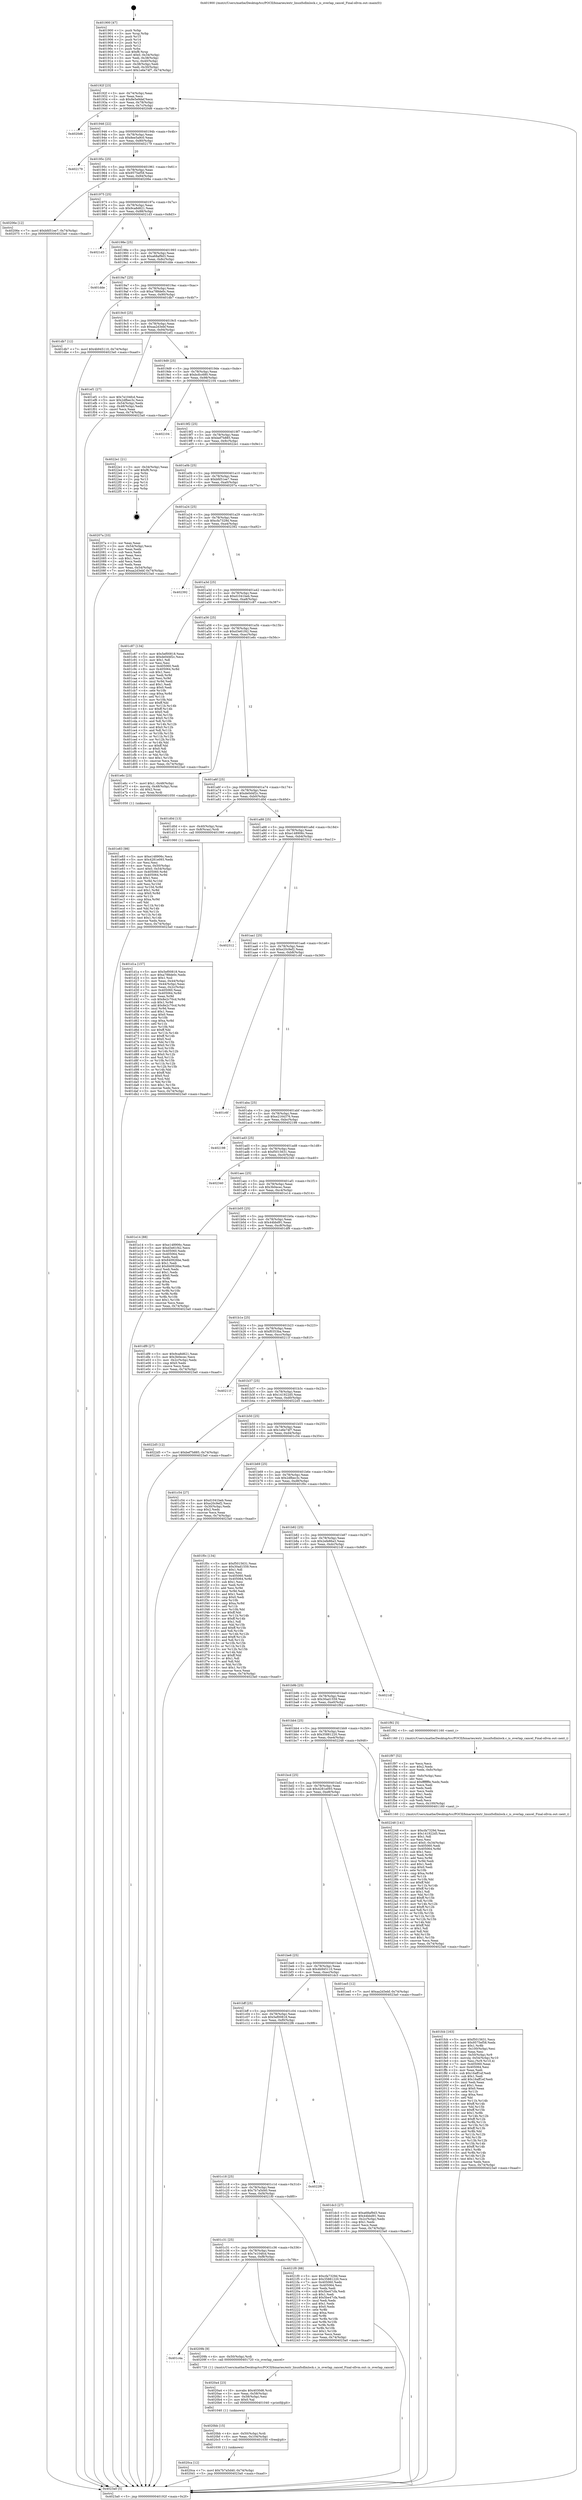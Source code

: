 digraph "0x401900" {
  label = "0x401900 (/mnt/c/Users/mathe/Desktop/tcc/POCII/binaries/extr_linuxfsdlmlock.c_is_overlap_cancel_Final-ollvm.out::main(0))"
  labelloc = "t"
  node[shape=record]

  Entry [label="",width=0.3,height=0.3,shape=circle,fillcolor=black,style=filled]
  "0x40192f" [label="{
     0x40192f [23]\l
     | [instrs]\l
     &nbsp;&nbsp;0x40192f \<+3\>: mov -0x74(%rbp),%eax\l
     &nbsp;&nbsp;0x401932 \<+2\>: mov %eax,%ecx\l
     &nbsp;&nbsp;0x401934 \<+6\>: sub $0x8e5e9def,%ecx\l
     &nbsp;&nbsp;0x40193a \<+3\>: mov %eax,-0x78(%rbp)\l
     &nbsp;&nbsp;0x40193d \<+3\>: mov %ecx,-0x7c(%rbp)\l
     &nbsp;&nbsp;0x401940 \<+6\>: je 00000000004020d6 \<main+0x7d6\>\l
  }"]
  "0x4020d6" [label="{
     0x4020d6\l
  }", style=dashed]
  "0x401946" [label="{
     0x401946 [22]\l
     | [instrs]\l
     &nbsp;&nbsp;0x401946 \<+5\>: jmp 000000000040194b \<main+0x4b\>\l
     &nbsp;&nbsp;0x40194b \<+3\>: mov -0x78(%rbp),%eax\l
     &nbsp;&nbsp;0x40194e \<+5\>: sub $0x8ee5a9c0,%eax\l
     &nbsp;&nbsp;0x401953 \<+3\>: mov %eax,-0x80(%rbp)\l
     &nbsp;&nbsp;0x401956 \<+6\>: je 0000000000402179 \<main+0x879\>\l
  }"]
  Exit [label="",width=0.3,height=0.3,shape=circle,fillcolor=black,style=filled,peripheries=2]
  "0x402179" [label="{
     0x402179\l
  }", style=dashed]
  "0x40195c" [label="{
     0x40195c [25]\l
     | [instrs]\l
     &nbsp;&nbsp;0x40195c \<+5\>: jmp 0000000000401961 \<main+0x61\>\l
     &nbsp;&nbsp;0x401961 \<+3\>: mov -0x78(%rbp),%eax\l
     &nbsp;&nbsp;0x401964 \<+5\>: sub $0x9575ef58,%eax\l
     &nbsp;&nbsp;0x401969 \<+6\>: mov %eax,-0x84(%rbp)\l
     &nbsp;&nbsp;0x40196f \<+6\>: je 000000000040206e \<main+0x76e\>\l
  }"]
  "0x4020ca" [label="{
     0x4020ca [12]\l
     | [instrs]\l
     &nbsp;&nbsp;0x4020ca \<+7\>: movl $0x7b7a5d40,-0x74(%rbp)\l
     &nbsp;&nbsp;0x4020d1 \<+5\>: jmp 00000000004023a0 \<main+0xaa0\>\l
  }"]
  "0x40206e" [label="{
     0x40206e [12]\l
     | [instrs]\l
     &nbsp;&nbsp;0x40206e \<+7\>: movl $0xbfd51ee7,-0x74(%rbp)\l
     &nbsp;&nbsp;0x402075 \<+5\>: jmp 00000000004023a0 \<main+0xaa0\>\l
  }"]
  "0x401975" [label="{
     0x401975 [25]\l
     | [instrs]\l
     &nbsp;&nbsp;0x401975 \<+5\>: jmp 000000000040197a \<main+0x7a\>\l
     &nbsp;&nbsp;0x40197a \<+3\>: mov -0x78(%rbp),%eax\l
     &nbsp;&nbsp;0x40197d \<+5\>: sub $0x9ca8d621,%eax\l
     &nbsp;&nbsp;0x401982 \<+6\>: mov %eax,-0x88(%rbp)\l
     &nbsp;&nbsp;0x401988 \<+6\>: je 00000000004021d3 \<main+0x8d3\>\l
  }"]
  "0x4020bb" [label="{
     0x4020bb [15]\l
     | [instrs]\l
     &nbsp;&nbsp;0x4020bb \<+4\>: mov -0x50(%rbp),%rdi\l
     &nbsp;&nbsp;0x4020bf \<+6\>: mov %eax,-0x104(%rbp)\l
     &nbsp;&nbsp;0x4020c5 \<+5\>: call 0000000000401030 \<free@plt\>\l
     | [calls]\l
     &nbsp;&nbsp;0x401030 \{1\} (unknown)\l
  }"]
  "0x4021d3" [label="{
     0x4021d3\l
  }", style=dashed]
  "0x40198e" [label="{
     0x40198e [25]\l
     | [instrs]\l
     &nbsp;&nbsp;0x40198e \<+5\>: jmp 0000000000401993 \<main+0x93\>\l
     &nbsp;&nbsp;0x401993 \<+3\>: mov -0x78(%rbp),%eax\l
     &nbsp;&nbsp;0x401996 \<+5\>: sub $0xa68af9d3,%eax\l
     &nbsp;&nbsp;0x40199b \<+6\>: mov %eax,-0x8c(%rbp)\l
     &nbsp;&nbsp;0x4019a1 \<+6\>: je 0000000000401dde \<main+0x4de\>\l
  }"]
  "0x4020a4" [label="{
     0x4020a4 [23]\l
     | [instrs]\l
     &nbsp;&nbsp;0x4020a4 \<+10\>: movabs $0x4030d6,%rdi\l
     &nbsp;&nbsp;0x4020ae \<+3\>: mov %eax,-0x58(%rbp)\l
     &nbsp;&nbsp;0x4020b1 \<+3\>: mov -0x58(%rbp),%esi\l
     &nbsp;&nbsp;0x4020b4 \<+2\>: mov $0x0,%al\l
     &nbsp;&nbsp;0x4020b6 \<+5\>: call 0000000000401040 \<printf@plt\>\l
     | [calls]\l
     &nbsp;&nbsp;0x401040 \{1\} (unknown)\l
  }"]
  "0x401dde" [label="{
     0x401dde\l
  }", style=dashed]
  "0x4019a7" [label="{
     0x4019a7 [25]\l
     | [instrs]\l
     &nbsp;&nbsp;0x4019a7 \<+5\>: jmp 00000000004019ac \<main+0xac\>\l
     &nbsp;&nbsp;0x4019ac \<+3\>: mov -0x78(%rbp),%eax\l
     &nbsp;&nbsp;0x4019af \<+5\>: sub $0xa788de0c,%eax\l
     &nbsp;&nbsp;0x4019b4 \<+6\>: mov %eax,-0x90(%rbp)\l
     &nbsp;&nbsp;0x4019ba \<+6\>: je 0000000000401db7 \<main+0x4b7\>\l
  }"]
  "0x401c4a" [label="{
     0x401c4a\l
  }", style=dashed]
  "0x401db7" [label="{
     0x401db7 [12]\l
     | [instrs]\l
     &nbsp;&nbsp;0x401db7 \<+7\>: movl $0x4b945110,-0x74(%rbp)\l
     &nbsp;&nbsp;0x401dbe \<+5\>: jmp 00000000004023a0 \<main+0xaa0\>\l
  }"]
  "0x4019c0" [label="{
     0x4019c0 [25]\l
     | [instrs]\l
     &nbsp;&nbsp;0x4019c0 \<+5\>: jmp 00000000004019c5 \<main+0xc5\>\l
     &nbsp;&nbsp;0x4019c5 \<+3\>: mov -0x78(%rbp),%eax\l
     &nbsp;&nbsp;0x4019c8 \<+5\>: sub $0xaa2d3ebf,%eax\l
     &nbsp;&nbsp;0x4019cd \<+6\>: mov %eax,-0x94(%rbp)\l
     &nbsp;&nbsp;0x4019d3 \<+6\>: je 0000000000401ef1 \<main+0x5f1\>\l
  }"]
  "0x40209b" [label="{
     0x40209b [9]\l
     | [instrs]\l
     &nbsp;&nbsp;0x40209b \<+4\>: mov -0x50(%rbp),%rdi\l
     &nbsp;&nbsp;0x40209f \<+5\>: call 0000000000401720 \<is_overlap_cancel\>\l
     | [calls]\l
     &nbsp;&nbsp;0x401720 \{1\} (/mnt/c/Users/mathe/Desktop/tcc/POCII/binaries/extr_linuxfsdlmlock.c_is_overlap_cancel_Final-ollvm.out::is_overlap_cancel)\l
  }"]
  "0x401ef1" [label="{
     0x401ef1 [27]\l
     | [instrs]\l
     &nbsp;&nbsp;0x401ef1 \<+5\>: mov $0x7e104fcd,%eax\l
     &nbsp;&nbsp;0x401ef6 \<+5\>: mov $0x2dfbec3c,%ecx\l
     &nbsp;&nbsp;0x401efb \<+3\>: mov -0x54(%rbp),%edx\l
     &nbsp;&nbsp;0x401efe \<+3\>: cmp -0x48(%rbp),%edx\l
     &nbsp;&nbsp;0x401f01 \<+3\>: cmovl %ecx,%eax\l
     &nbsp;&nbsp;0x401f04 \<+3\>: mov %eax,-0x74(%rbp)\l
     &nbsp;&nbsp;0x401f07 \<+5\>: jmp 00000000004023a0 \<main+0xaa0\>\l
  }"]
  "0x4019d9" [label="{
     0x4019d9 [25]\l
     | [instrs]\l
     &nbsp;&nbsp;0x4019d9 \<+5\>: jmp 00000000004019de \<main+0xde\>\l
     &nbsp;&nbsp;0x4019de \<+3\>: mov -0x78(%rbp),%eax\l
     &nbsp;&nbsp;0x4019e1 \<+5\>: sub $0xbcfcc680,%eax\l
     &nbsp;&nbsp;0x4019e6 \<+6\>: mov %eax,-0x98(%rbp)\l
     &nbsp;&nbsp;0x4019ec \<+6\>: je 0000000000402104 \<main+0x804\>\l
  }"]
  "0x401c31" [label="{
     0x401c31 [25]\l
     | [instrs]\l
     &nbsp;&nbsp;0x401c31 \<+5\>: jmp 0000000000401c36 \<main+0x336\>\l
     &nbsp;&nbsp;0x401c36 \<+3\>: mov -0x78(%rbp),%eax\l
     &nbsp;&nbsp;0x401c39 \<+5\>: sub $0x7e104fcd,%eax\l
     &nbsp;&nbsp;0x401c3e \<+6\>: mov %eax,-0xf8(%rbp)\l
     &nbsp;&nbsp;0x401c44 \<+6\>: je 000000000040209b \<main+0x79b\>\l
  }"]
  "0x402104" [label="{
     0x402104\l
  }", style=dashed]
  "0x4019f2" [label="{
     0x4019f2 [25]\l
     | [instrs]\l
     &nbsp;&nbsp;0x4019f2 \<+5\>: jmp 00000000004019f7 \<main+0xf7\>\l
     &nbsp;&nbsp;0x4019f7 \<+3\>: mov -0x78(%rbp),%eax\l
     &nbsp;&nbsp;0x4019fa \<+5\>: sub $0xbef7b885,%eax\l
     &nbsp;&nbsp;0x4019ff \<+6\>: mov %eax,-0x9c(%rbp)\l
     &nbsp;&nbsp;0x401a05 \<+6\>: je 00000000004022e1 \<main+0x9e1\>\l
  }"]
  "0x4021f0" [label="{
     0x4021f0 [88]\l
     | [instrs]\l
     &nbsp;&nbsp;0x4021f0 \<+5\>: mov $0xcfa7329d,%eax\l
     &nbsp;&nbsp;0x4021f5 \<+5\>: mov $0x35881220,%ecx\l
     &nbsp;&nbsp;0x4021fa \<+7\>: mov 0x405060,%edx\l
     &nbsp;&nbsp;0x402201 \<+7\>: mov 0x405064,%esi\l
     &nbsp;&nbsp;0x402208 \<+2\>: mov %edx,%edi\l
     &nbsp;&nbsp;0x40220a \<+6\>: sub $0x5be47cfa,%edi\l
     &nbsp;&nbsp;0x402210 \<+3\>: sub $0x1,%edi\l
     &nbsp;&nbsp;0x402213 \<+6\>: add $0x5be47cfa,%edi\l
     &nbsp;&nbsp;0x402219 \<+3\>: imul %edi,%edx\l
     &nbsp;&nbsp;0x40221c \<+3\>: and $0x1,%edx\l
     &nbsp;&nbsp;0x40221f \<+3\>: cmp $0x0,%edx\l
     &nbsp;&nbsp;0x402222 \<+4\>: sete %r8b\l
     &nbsp;&nbsp;0x402226 \<+3\>: cmp $0xa,%esi\l
     &nbsp;&nbsp;0x402229 \<+4\>: setl %r9b\l
     &nbsp;&nbsp;0x40222d \<+3\>: mov %r8b,%r10b\l
     &nbsp;&nbsp;0x402230 \<+3\>: and %r9b,%r10b\l
     &nbsp;&nbsp;0x402233 \<+3\>: xor %r9b,%r8b\l
     &nbsp;&nbsp;0x402236 \<+3\>: or %r8b,%r10b\l
     &nbsp;&nbsp;0x402239 \<+4\>: test $0x1,%r10b\l
     &nbsp;&nbsp;0x40223d \<+3\>: cmovne %ecx,%eax\l
     &nbsp;&nbsp;0x402240 \<+3\>: mov %eax,-0x74(%rbp)\l
     &nbsp;&nbsp;0x402243 \<+5\>: jmp 00000000004023a0 \<main+0xaa0\>\l
  }"]
  "0x4022e1" [label="{
     0x4022e1 [21]\l
     | [instrs]\l
     &nbsp;&nbsp;0x4022e1 \<+3\>: mov -0x34(%rbp),%eax\l
     &nbsp;&nbsp;0x4022e4 \<+7\>: add $0xf8,%rsp\l
     &nbsp;&nbsp;0x4022eb \<+1\>: pop %rbx\l
     &nbsp;&nbsp;0x4022ec \<+2\>: pop %r12\l
     &nbsp;&nbsp;0x4022ee \<+2\>: pop %r13\l
     &nbsp;&nbsp;0x4022f0 \<+2\>: pop %r14\l
     &nbsp;&nbsp;0x4022f2 \<+2\>: pop %r15\l
     &nbsp;&nbsp;0x4022f4 \<+1\>: pop %rbp\l
     &nbsp;&nbsp;0x4022f5 \<+1\>: ret\l
  }"]
  "0x401a0b" [label="{
     0x401a0b [25]\l
     | [instrs]\l
     &nbsp;&nbsp;0x401a0b \<+5\>: jmp 0000000000401a10 \<main+0x110\>\l
     &nbsp;&nbsp;0x401a10 \<+3\>: mov -0x78(%rbp),%eax\l
     &nbsp;&nbsp;0x401a13 \<+5\>: sub $0xbfd51ee7,%eax\l
     &nbsp;&nbsp;0x401a18 \<+6\>: mov %eax,-0xa0(%rbp)\l
     &nbsp;&nbsp;0x401a1e \<+6\>: je 000000000040207a \<main+0x77a\>\l
  }"]
  "0x401c18" [label="{
     0x401c18 [25]\l
     | [instrs]\l
     &nbsp;&nbsp;0x401c18 \<+5\>: jmp 0000000000401c1d \<main+0x31d\>\l
     &nbsp;&nbsp;0x401c1d \<+3\>: mov -0x78(%rbp),%eax\l
     &nbsp;&nbsp;0x401c20 \<+5\>: sub $0x7b7a5d40,%eax\l
     &nbsp;&nbsp;0x401c25 \<+6\>: mov %eax,-0xf4(%rbp)\l
     &nbsp;&nbsp;0x401c2b \<+6\>: je 00000000004021f0 \<main+0x8f0\>\l
  }"]
  "0x40207a" [label="{
     0x40207a [33]\l
     | [instrs]\l
     &nbsp;&nbsp;0x40207a \<+2\>: xor %eax,%eax\l
     &nbsp;&nbsp;0x40207c \<+3\>: mov -0x54(%rbp),%ecx\l
     &nbsp;&nbsp;0x40207f \<+2\>: mov %eax,%edx\l
     &nbsp;&nbsp;0x402081 \<+2\>: sub %ecx,%edx\l
     &nbsp;&nbsp;0x402083 \<+2\>: mov %eax,%ecx\l
     &nbsp;&nbsp;0x402085 \<+3\>: sub $0x1,%ecx\l
     &nbsp;&nbsp;0x402088 \<+2\>: add %ecx,%edx\l
     &nbsp;&nbsp;0x40208a \<+2\>: sub %edx,%eax\l
     &nbsp;&nbsp;0x40208c \<+3\>: mov %eax,-0x54(%rbp)\l
     &nbsp;&nbsp;0x40208f \<+7\>: movl $0xaa2d3ebf,-0x74(%rbp)\l
     &nbsp;&nbsp;0x402096 \<+5\>: jmp 00000000004023a0 \<main+0xaa0\>\l
  }"]
  "0x401a24" [label="{
     0x401a24 [25]\l
     | [instrs]\l
     &nbsp;&nbsp;0x401a24 \<+5\>: jmp 0000000000401a29 \<main+0x129\>\l
     &nbsp;&nbsp;0x401a29 \<+3\>: mov -0x78(%rbp),%eax\l
     &nbsp;&nbsp;0x401a2c \<+5\>: sub $0xcfa7329d,%eax\l
     &nbsp;&nbsp;0x401a31 \<+6\>: mov %eax,-0xa4(%rbp)\l
     &nbsp;&nbsp;0x401a37 \<+6\>: je 0000000000402392 \<main+0xa92\>\l
  }"]
  "0x4022f6" [label="{
     0x4022f6\l
  }", style=dashed]
  "0x402392" [label="{
     0x402392\l
  }", style=dashed]
  "0x401a3d" [label="{
     0x401a3d [25]\l
     | [instrs]\l
     &nbsp;&nbsp;0x401a3d \<+5\>: jmp 0000000000401a42 \<main+0x142\>\l
     &nbsp;&nbsp;0x401a42 \<+3\>: mov -0x78(%rbp),%eax\l
     &nbsp;&nbsp;0x401a45 \<+5\>: sub $0xd1041beb,%eax\l
     &nbsp;&nbsp;0x401a4a \<+6\>: mov %eax,-0xa8(%rbp)\l
     &nbsp;&nbsp;0x401a50 \<+6\>: je 0000000000401c87 \<main+0x387\>\l
  }"]
  "0x401fcb" [label="{
     0x401fcb [163]\l
     | [instrs]\l
     &nbsp;&nbsp;0x401fcb \<+5\>: mov $0xf5015631,%ecx\l
     &nbsp;&nbsp;0x401fd0 \<+5\>: mov $0x9575ef58,%edx\l
     &nbsp;&nbsp;0x401fd5 \<+3\>: mov $0x1,%r8b\l
     &nbsp;&nbsp;0x401fd8 \<+6\>: mov -0x100(%rbp),%esi\l
     &nbsp;&nbsp;0x401fde \<+3\>: imul %eax,%esi\l
     &nbsp;&nbsp;0x401fe1 \<+4\>: mov -0x50(%rbp),%r9\l
     &nbsp;&nbsp;0x401fe5 \<+4\>: movslq -0x54(%rbp),%r10\l
     &nbsp;&nbsp;0x401fe9 \<+4\>: mov %esi,(%r9,%r10,4)\l
     &nbsp;&nbsp;0x401fed \<+7\>: mov 0x405060,%eax\l
     &nbsp;&nbsp;0x401ff4 \<+7\>: mov 0x405064,%esi\l
     &nbsp;&nbsp;0x401ffb \<+2\>: mov %eax,%edi\l
     &nbsp;&nbsp;0x401ffd \<+6\>: sub $0x16aff1ef,%edi\l
     &nbsp;&nbsp;0x402003 \<+3\>: sub $0x1,%edi\l
     &nbsp;&nbsp;0x402006 \<+6\>: add $0x16aff1ef,%edi\l
     &nbsp;&nbsp;0x40200c \<+3\>: imul %edi,%eax\l
     &nbsp;&nbsp;0x40200f \<+3\>: and $0x1,%eax\l
     &nbsp;&nbsp;0x402012 \<+3\>: cmp $0x0,%eax\l
     &nbsp;&nbsp;0x402015 \<+4\>: sete %r11b\l
     &nbsp;&nbsp;0x402019 \<+3\>: cmp $0xa,%esi\l
     &nbsp;&nbsp;0x40201c \<+3\>: setl %bl\l
     &nbsp;&nbsp;0x40201f \<+3\>: mov %r11b,%r14b\l
     &nbsp;&nbsp;0x402022 \<+4\>: xor $0xff,%r14b\l
     &nbsp;&nbsp;0x402026 \<+3\>: mov %bl,%r15b\l
     &nbsp;&nbsp;0x402029 \<+4\>: xor $0xff,%r15b\l
     &nbsp;&nbsp;0x40202d \<+4\>: xor $0x1,%r8b\l
     &nbsp;&nbsp;0x402031 \<+3\>: mov %r14b,%r12b\l
     &nbsp;&nbsp;0x402034 \<+4\>: and $0xff,%r12b\l
     &nbsp;&nbsp;0x402038 \<+3\>: and %r8b,%r11b\l
     &nbsp;&nbsp;0x40203b \<+3\>: mov %r15b,%r13b\l
     &nbsp;&nbsp;0x40203e \<+4\>: and $0xff,%r13b\l
     &nbsp;&nbsp;0x402042 \<+3\>: and %r8b,%bl\l
     &nbsp;&nbsp;0x402045 \<+3\>: or %r11b,%r12b\l
     &nbsp;&nbsp;0x402048 \<+3\>: or %bl,%r13b\l
     &nbsp;&nbsp;0x40204b \<+3\>: xor %r13b,%r12b\l
     &nbsp;&nbsp;0x40204e \<+3\>: or %r15b,%r14b\l
     &nbsp;&nbsp;0x402051 \<+4\>: xor $0xff,%r14b\l
     &nbsp;&nbsp;0x402055 \<+4\>: or $0x1,%r8b\l
     &nbsp;&nbsp;0x402059 \<+3\>: and %r8b,%r14b\l
     &nbsp;&nbsp;0x40205c \<+3\>: or %r14b,%r12b\l
     &nbsp;&nbsp;0x40205f \<+4\>: test $0x1,%r12b\l
     &nbsp;&nbsp;0x402063 \<+3\>: cmovne %edx,%ecx\l
     &nbsp;&nbsp;0x402066 \<+3\>: mov %ecx,-0x74(%rbp)\l
     &nbsp;&nbsp;0x402069 \<+5\>: jmp 00000000004023a0 \<main+0xaa0\>\l
  }"]
  "0x401c87" [label="{
     0x401c87 [134]\l
     | [instrs]\l
     &nbsp;&nbsp;0x401c87 \<+5\>: mov $0x5ef00818,%eax\l
     &nbsp;&nbsp;0x401c8c \<+5\>: mov $0xde0d4f2c,%ecx\l
     &nbsp;&nbsp;0x401c91 \<+2\>: mov $0x1,%dl\l
     &nbsp;&nbsp;0x401c93 \<+2\>: xor %esi,%esi\l
     &nbsp;&nbsp;0x401c95 \<+7\>: mov 0x405060,%edi\l
     &nbsp;&nbsp;0x401c9c \<+8\>: mov 0x405064,%r8d\l
     &nbsp;&nbsp;0x401ca4 \<+3\>: sub $0x1,%esi\l
     &nbsp;&nbsp;0x401ca7 \<+3\>: mov %edi,%r9d\l
     &nbsp;&nbsp;0x401caa \<+3\>: add %esi,%r9d\l
     &nbsp;&nbsp;0x401cad \<+4\>: imul %r9d,%edi\l
     &nbsp;&nbsp;0x401cb1 \<+3\>: and $0x1,%edi\l
     &nbsp;&nbsp;0x401cb4 \<+3\>: cmp $0x0,%edi\l
     &nbsp;&nbsp;0x401cb7 \<+4\>: sete %r10b\l
     &nbsp;&nbsp;0x401cbb \<+4\>: cmp $0xa,%r8d\l
     &nbsp;&nbsp;0x401cbf \<+4\>: setl %r11b\l
     &nbsp;&nbsp;0x401cc3 \<+3\>: mov %r10b,%bl\l
     &nbsp;&nbsp;0x401cc6 \<+3\>: xor $0xff,%bl\l
     &nbsp;&nbsp;0x401cc9 \<+3\>: mov %r11b,%r14b\l
     &nbsp;&nbsp;0x401ccc \<+4\>: xor $0xff,%r14b\l
     &nbsp;&nbsp;0x401cd0 \<+3\>: xor $0x0,%dl\l
     &nbsp;&nbsp;0x401cd3 \<+3\>: mov %bl,%r15b\l
     &nbsp;&nbsp;0x401cd6 \<+4\>: and $0x0,%r15b\l
     &nbsp;&nbsp;0x401cda \<+3\>: and %dl,%r10b\l
     &nbsp;&nbsp;0x401cdd \<+3\>: mov %r14b,%r12b\l
     &nbsp;&nbsp;0x401ce0 \<+4\>: and $0x0,%r12b\l
     &nbsp;&nbsp;0x401ce4 \<+3\>: and %dl,%r11b\l
     &nbsp;&nbsp;0x401ce7 \<+3\>: or %r10b,%r15b\l
     &nbsp;&nbsp;0x401cea \<+3\>: or %r11b,%r12b\l
     &nbsp;&nbsp;0x401ced \<+3\>: xor %r12b,%r15b\l
     &nbsp;&nbsp;0x401cf0 \<+3\>: or %r14b,%bl\l
     &nbsp;&nbsp;0x401cf3 \<+3\>: xor $0xff,%bl\l
     &nbsp;&nbsp;0x401cf6 \<+3\>: or $0x0,%dl\l
     &nbsp;&nbsp;0x401cf9 \<+2\>: and %dl,%bl\l
     &nbsp;&nbsp;0x401cfb \<+3\>: or %bl,%r15b\l
     &nbsp;&nbsp;0x401cfe \<+4\>: test $0x1,%r15b\l
     &nbsp;&nbsp;0x401d02 \<+3\>: cmovne %ecx,%eax\l
     &nbsp;&nbsp;0x401d05 \<+3\>: mov %eax,-0x74(%rbp)\l
     &nbsp;&nbsp;0x401d08 \<+5\>: jmp 00000000004023a0 \<main+0xaa0\>\l
  }"]
  "0x401a56" [label="{
     0x401a56 [25]\l
     | [instrs]\l
     &nbsp;&nbsp;0x401a56 \<+5\>: jmp 0000000000401a5b \<main+0x15b\>\l
     &nbsp;&nbsp;0x401a5b \<+3\>: mov -0x78(%rbp),%eax\l
     &nbsp;&nbsp;0x401a5e \<+5\>: sub $0xd3e61f42,%eax\l
     &nbsp;&nbsp;0x401a63 \<+6\>: mov %eax,-0xac(%rbp)\l
     &nbsp;&nbsp;0x401a69 \<+6\>: je 0000000000401e6c \<main+0x56c\>\l
  }"]
  "0x401f97" [label="{
     0x401f97 [52]\l
     | [instrs]\l
     &nbsp;&nbsp;0x401f97 \<+2\>: xor %ecx,%ecx\l
     &nbsp;&nbsp;0x401f99 \<+5\>: mov $0x2,%edx\l
     &nbsp;&nbsp;0x401f9e \<+6\>: mov %edx,-0xfc(%rbp)\l
     &nbsp;&nbsp;0x401fa4 \<+1\>: cltd\l
     &nbsp;&nbsp;0x401fa5 \<+6\>: mov -0xfc(%rbp),%esi\l
     &nbsp;&nbsp;0x401fab \<+2\>: idiv %esi\l
     &nbsp;&nbsp;0x401fad \<+6\>: imul $0xfffffffe,%edx,%edx\l
     &nbsp;&nbsp;0x401fb3 \<+2\>: mov %ecx,%edi\l
     &nbsp;&nbsp;0x401fb5 \<+2\>: sub %edx,%edi\l
     &nbsp;&nbsp;0x401fb7 \<+2\>: mov %ecx,%edx\l
     &nbsp;&nbsp;0x401fb9 \<+3\>: sub $0x1,%edx\l
     &nbsp;&nbsp;0x401fbc \<+2\>: add %edx,%edi\l
     &nbsp;&nbsp;0x401fbe \<+2\>: sub %edi,%ecx\l
     &nbsp;&nbsp;0x401fc0 \<+6\>: mov %ecx,-0x100(%rbp)\l
     &nbsp;&nbsp;0x401fc6 \<+5\>: call 0000000000401160 \<next_i\>\l
     | [calls]\l
     &nbsp;&nbsp;0x401160 \{1\} (/mnt/c/Users/mathe/Desktop/tcc/POCII/binaries/extr_linuxfsdlmlock.c_is_overlap_cancel_Final-ollvm.out::next_i)\l
  }"]
  "0x401e6c" [label="{
     0x401e6c [23]\l
     | [instrs]\l
     &nbsp;&nbsp;0x401e6c \<+7\>: movl $0x1,-0x48(%rbp)\l
     &nbsp;&nbsp;0x401e73 \<+4\>: movslq -0x48(%rbp),%rax\l
     &nbsp;&nbsp;0x401e77 \<+4\>: shl $0x2,%rax\l
     &nbsp;&nbsp;0x401e7b \<+3\>: mov %rax,%rdi\l
     &nbsp;&nbsp;0x401e7e \<+5\>: call 0000000000401050 \<malloc@plt\>\l
     | [calls]\l
     &nbsp;&nbsp;0x401050 \{1\} (unknown)\l
  }"]
  "0x401a6f" [label="{
     0x401a6f [25]\l
     | [instrs]\l
     &nbsp;&nbsp;0x401a6f \<+5\>: jmp 0000000000401a74 \<main+0x174\>\l
     &nbsp;&nbsp;0x401a74 \<+3\>: mov -0x78(%rbp),%eax\l
     &nbsp;&nbsp;0x401a77 \<+5\>: sub $0xde0d4f2c,%eax\l
     &nbsp;&nbsp;0x401a7c \<+6\>: mov %eax,-0xb0(%rbp)\l
     &nbsp;&nbsp;0x401a82 \<+6\>: je 0000000000401d0d \<main+0x40d\>\l
  }"]
  "0x401e83" [label="{
     0x401e83 [98]\l
     | [instrs]\l
     &nbsp;&nbsp;0x401e83 \<+5\>: mov $0xe148906c,%ecx\l
     &nbsp;&nbsp;0x401e88 \<+5\>: mov $0x4281e093,%edx\l
     &nbsp;&nbsp;0x401e8d \<+2\>: xor %esi,%esi\l
     &nbsp;&nbsp;0x401e8f \<+4\>: mov %rax,-0x50(%rbp)\l
     &nbsp;&nbsp;0x401e93 \<+7\>: movl $0x0,-0x54(%rbp)\l
     &nbsp;&nbsp;0x401e9a \<+8\>: mov 0x405060,%r8d\l
     &nbsp;&nbsp;0x401ea2 \<+8\>: mov 0x405064,%r9d\l
     &nbsp;&nbsp;0x401eaa \<+3\>: sub $0x1,%esi\l
     &nbsp;&nbsp;0x401ead \<+3\>: mov %r8d,%r10d\l
     &nbsp;&nbsp;0x401eb0 \<+3\>: add %esi,%r10d\l
     &nbsp;&nbsp;0x401eb3 \<+4\>: imul %r10d,%r8d\l
     &nbsp;&nbsp;0x401eb7 \<+4\>: and $0x1,%r8d\l
     &nbsp;&nbsp;0x401ebb \<+4\>: cmp $0x0,%r8d\l
     &nbsp;&nbsp;0x401ebf \<+4\>: sete %r11b\l
     &nbsp;&nbsp;0x401ec3 \<+4\>: cmp $0xa,%r9d\l
     &nbsp;&nbsp;0x401ec7 \<+3\>: setl %bl\l
     &nbsp;&nbsp;0x401eca \<+3\>: mov %r11b,%r14b\l
     &nbsp;&nbsp;0x401ecd \<+3\>: and %bl,%r14b\l
     &nbsp;&nbsp;0x401ed0 \<+3\>: xor %bl,%r11b\l
     &nbsp;&nbsp;0x401ed3 \<+3\>: or %r11b,%r14b\l
     &nbsp;&nbsp;0x401ed6 \<+4\>: test $0x1,%r14b\l
     &nbsp;&nbsp;0x401eda \<+3\>: cmovne %edx,%ecx\l
     &nbsp;&nbsp;0x401edd \<+3\>: mov %ecx,-0x74(%rbp)\l
     &nbsp;&nbsp;0x401ee0 \<+5\>: jmp 00000000004023a0 \<main+0xaa0\>\l
  }"]
  "0x401d0d" [label="{
     0x401d0d [13]\l
     | [instrs]\l
     &nbsp;&nbsp;0x401d0d \<+4\>: mov -0x40(%rbp),%rax\l
     &nbsp;&nbsp;0x401d11 \<+4\>: mov 0x8(%rax),%rdi\l
     &nbsp;&nbsp;0x401d15 \<+5\>: call 0000000000401060 \<atoi@plt\>\l
     | [calls]\l
     &nbsp;&nbsp;0x401060 \{1\} (unknown)\l
  }"]
  "0x401a88" [label="{
     0x401a88 [25]\l
     | [instrs]\l
     &nbsp;&nbsp;0x401a88 \<+5\>: jmp 0000000000401a8d \<main+0x18d\>\l
     &nbsp;&nbsp;0x401a8d \<+3\>: mov -0x78(%rbp),%eax\l
     &nbsp;&nbsp;0x401a90 \<+5\>: sub $0xe148906c,%eax\l
     &nbsp;&nbsp;0x401a95 \<+6\>: mov %eax,-0xb4(%rbp)\l
     &nbsp;&nbsp;0x401a9b \<+6\>: je 0000000000402312 \<main+0xa12\>\l
  }"]
  "0x401bff" [label="{
     0x401bff [25]\l
     | [instrs]\l
     &nbsp;&nbsp;0x401bff \<+5\>: jmp 0000000000401c04 \<main+0x304\>\l
     &nbsp;&nbsp;0x401c04 \<+3\>: mov -0x78(%rbp),%eax\l
     &nbsp;&nbsp;0x401c07 \<+5\>: sub $0x5ef00818,%eax\l
     &nbsp;&nbsp;0x401c0c \<+6\>: mov %eax,-0xf0(%rbp)\l
     &nbsp;&nbsp;0x401c12 \<+6\>: je 00000000004022f6 \<main+0x9f6\>\l
  }"]
  "0x402312" [label="{
     0x402312\l
  }", style=dashed]
  "0x401aa1" [label="{
     0x401aa1 [25]\l
     | [instrs]\l
     &nbsp;&nbsp;0x401aa1 \<+5\>: jmp 0000000000401aa6 \<main+0x1a6\>\l
     &nbsp;&nbsp;0x401aa6 \<+3\>: mov -0x78(%rbp),%eax\l
     &nbsp;&nbsp;0x401aa9 \<+5\>: sub $0xe20c9ef2,%eax\l
     &nbsp;&nbsp;0x401aae \<+6\>: mov %eax,-0xb8(%rbp)\l
     &nbsp;&nbsp;0x401ab4 \<+6\>: je 0000000000401c6f \<main+0x36f\>\l
  }"]
  "0x401dc3" [label="{
     0x401dc3 [27]\l
     | [instrs]\l
     &nbsp;&nbsp;0x401dc3 \<+5\>: mov $0xa68af9d3,%eax\l
     &nbsp;&nbsp;0x401dc8 \<+5\>: mov $0x44bbd91,%ecx\l
     &nbsp;&nbsp;0x401dcd \<+3\>: mov -0x2c(%rbp),%edx\l
     &nbsp;&nbsp;0x401dd0 \<+3\>: cmp $0x1,%edx\l
     &nbsp;&nbsp;0x401dd3 \<+3\>: cmovl %ecx,%eax\l
     &nbsp;&nbsp;0x401dd6 \<+3\>: mov %eax,-0x74(%rbp)\l
     &nbsp;&nbsp;0x401dd9 \<+5\>: jmp 00000000004023a0 \<main+0xaa0\>\l
  }"]
  "0x401c6f" [label="{
     0x401c6f\l
  }", style=dashed]
  "0x401aba" [label="{
     0x401aba [25]\l
     | [instrs]\l
     &nbsp;&nbsp;0x401aba \<+5\>: jmp 0000000000401abf \<main+0x1bf\>\l
     &nbsp;&nbsp;0x401abf \<+3\>: mov -0x78(%rbp),%eax\l
     &nbsp;&nbsp;0x401ac2 \<+5\>: sub $0xe2164376,%eax\l
     &nbsp;&nbsp;0x401ac7 \<+6\>: mov %eax,-0xbc(%rbp)\l
     &nbsp;&nbsp;0x401acd \<+6\>: je 0000000000402198 \<main+0x898\>\l
  }"]
  "0x401be6" [label="{
     0x401be6 [25]\l
     | [instrs]\l
     &nbsp;&nbsp;0x401be6 \<+5\>: jmp 0000000000401beb \<main+0x2eb\>\l
     &nbsp;&nbsp;0x401beb \<+3\>: mov -0x78(%rbp),%eax\l
     &nbsp;&nbsp;0x401bee \<+5\>: sub $0x4b945110,%eax\l
     &nbsp;&nbsp;0x401bf3 \<+6\>: mov %eax,-0xec(%rbp)\l
     &nbsp;&nbsp;0x401bf9 \<+6\>: je 0000000000401dc3 \<main+0x4c3\>\l
  }"]
  "0x402198" [label="{
     0x402198\l
  }", style=dashed]
  "0x401ad3" [label="{
     0x401ad3 [25]\l
     | [instrs]\l
     &nbsp;&nbsp;0x401ad3 \<+5\>: jmp 0000000000401ad8 \<main+0x1d8\>\l
     &nbsp;&nbsp;0x401ad8 \<+3\>: mov -0x78(%rbp),%eax\l
     &nbsp;&nbsp;0x401adb \<+5\>: sub $0xf5015631,%eax\l
     &nbsp;&nbsp;0x401ae0 \<+6\>: mov %eax,-0xc0(%rbp)\l
     &nbsp;&nbsp;0x401ae6 \<+6\>: je 0000000000402340 \<main+0xa40\>\l
  }"]
  "0x401ee5" [label="{
     0x401ee5 [12]\l
     | [instrs]\l
     &nbsp;&nbsp;0x401ee5 \<+7\>: movl $0xaa2d3ebf,-0x74(%rbp)\l
     &nbsp;&nbsp;0x401eec \<+5\>: jmp 00000000004023a0 \<main+0xaa0\>\l
  }"]
  "0x402340" [label="{
     0x402340\l
  }", style=dashed]
  "0x401aec" [label="{
     0x401aec [25]\l
     | [instrs]\l
     &nbsp;&nbsp;0x401aec \<+5\>: jmp 0000000000401af1 \<main+0x1f1\>\l
     &nbsp;&nbsp;0x401af1 \<+3\>: mov -0x78(%rbp),%eax\l
     &nbsp;&nbsp;0x401af4 \<+5\>: sub $0x3b0ecec,%eax\l
     &nbsp;&nbsp;0x401af9 \<+6\>: mov %eax,-0xc4(%rbp)\l
     &nbsp;&nbsp;0x401aff \<+6\>: je 0000000000401e14 \<main+0x514\>\l
  }"]
  "0x401bcd" [label="{
     0x401bcd [25]\l
     | [instrs]\l
     &nbsp;&nbsp;0x401bcd \<+5\>: jmp 0000000000401bd2 \<main+0x2d2\>\l
     &nbsp;&nbsp;0x401bd2 \<+3\>: mov -0x78(%rbp),%eax\l
     &nbsp;&nbsp;0x401bd5 \<+5\>: sub $0x4281e093,%eax\l
     &nbsp;&nbsp;0x401bda \<+6\>: mov %eax,-0xe8(%rbp)\l
     &nbsp;&nbsp;0x401be0 \<+6\>: je 0000000000401ee5 \<main+0x5e5\>\l
  }"]
  "0x401e14" [label="{
     0x401e14 [88]\l
     | [instrs]\l
     &nbsp;&nbsp;0x401e14 \<+5\>: mov $0xe148906c,%eax\l
     &nbsp;&nbsp;0x401e19 \<+5\>: mov $0xd3e61f42,%ecx\l
     &nbsp;&nbsp;0x401e1e \<+7\>: mov 0x405060,%edx\l
     &nbsp;&nbsp;0x401e25 \<+7\>: mov 0x405064,%esi\l
     &nbsp;&nbsp;0x401e2c \<+2\>: mov %edx,%edi\l
     &nbsp;&nbsp;0x401e2e \<+6\>: sub $0x840926be,%edi\l
     &nbsp;&nbsp;0x401e34 \<+3\>: sub $0x1,%edi\l
     &nbsp;&nbsp;0x401e37 \<+6\>: add $0x840926be,%edi\l
     &nbsp;&nbsp;0x401e3d \<+3\>: imul %edi,%edx\l
     &nbsp;&nbsp;0x401e40 \<+3\>: and $0x1,%edx\l
     &nbsp;&nbsp;0x401e43 \<+3\>: cmp $0x0,%edx\l
     &nbsp;&nbsp;0x401e46 \<+4\>: sete %r8b\l
     &nbsp;&nbsp;0x401e4a \<+3\>: cmp $0xa,%esi\l
     &nbsp;&nbsp;0x401e4d \<+4\>: setl %r9b\l
     &nbsp;&nbsp;0x401e51 \<+3\>: mov %r8b,%r10b\l
     &nbsp;&nbsp;0x401e54 \<+3\>: and %r9b,%r10b\l
     &nbsp;&nbsp;0x401e57 \<+3\>: xor %r9b,%r8b\l
     &nbsp;&nbsp;0x401e5a \<+3\>: or %r8b,%r10b\l
     &nbsp;&nbsp;0x401e5d \<+4\>: test $0x1,%r10b\l
     &nbsp;&nbsp;0x401e61 \<+3\>: cmovne %ecx,%eax\l
     &nbsp;&nbsp;0x401e64 \<+3\>: mov %eax,-0x74(%rbp)\l
     &nbsp;&nbsp;0x401e67 \<+5\>: jmp 00000000004023a0 \<main+0xaa0\>\l
  }"]
  "0x401b05" [label="{
     0x401b05 [25]\l
     | [instrs]\l
     &nbsp;&nbsp;0x401b05 \<+5\>: jmp 0000000000401b0a \<main+0x20a\>\l
     &nbsp;&nbsp;0x401b0a \<+3\>: mov -0x78(%rbp),%eax\l
     &nbsp;&nbsp;0x401b0d \<+5\>: sub $0x44bbd91,%eax\l
     &nbsp;&nbsp;0x401b12 \<+6\>: mov %eax,-0xc8(%rbp)\l
     &nbsp;&nbsp;0x401b18 \<+6\>: je 0000000000401df9 \<main+0x4f9\>\l
  }"]
  "0x402248" [label="{
     0x402248 [141]\l
     | [instrs]\l
     &nbsp;&nbsp;0x402248 \<+5\>: mov $0xcfa7329d,%eax\l
     &nbsp;&nbsp;0x40224d \<+5\>: mov $0x141922d5,%ecx\l
     &nbsp;&nbsp;0x402252 \<+2\>: mov $0x1,%dl\l
     &nbsp;&nbsp;0x402254 \<+2\>: xor %esi,%esi\l
     &nbsp;&nbsp;0x402256 \<+7\>: movl $0x0,-0x34(%rbp)\l
     &nbsp;&nbsp;0x40225d \<+7\>: mov 0x405060,%edi\l
     &nbsp;&nbsp;0x402264 \<+8\>: mov 0x405064,%r8d\l
     &nbsp;&nbsp;0x40226c \<+3\>: sub $0x1,%esi\l
     &nbsp;&nbsp;0x40226f \<+3\>: mov %edi,%r9d\l
     &nbsp;&nbsp;0x402272 \<+3\>: add %esi,%r9d\l
     &nbsp;&nbsp;0x402275 \<+4\>: imul %r9d,%edi\l
     &nbsp;&nbsp;0x402279 \<+3\>: and $0x1,%edi\l
     &nbsp;&nbsp;0x40227c \<+3\>: cmp $0x0,%edi\l
     &nbsp;&nbsp;0x40227f \<+4\>: sete %r10b\l
     &nbsp;&nbsp;0x402283 \<+4\>: cmp $0xa,%r8d\l
     &nbsp;&nbsp;0x402287 \<+4\>: setl %r11b\l
     &nbsp;&nbsp;0x40228b \<+3\>: mov %r10b,%bl\l
     &nbsp;&nbsp;0x40228e \<+3\>: xor $0xff,%bl\l
     &nbsp;&nbsp;0x402291 \<+3\>: mov %r11b,%r14b\l
     &nbsp;&nbsp;0x402294 \<+4\>: xor $0xff,%r14b\l
     &nbsp;&nbsp;0x402298 \<+3\>: xor $0x1,%dl\l
     &nbsp;&nbsp;0x40229b \<+3\>: mov %bl,%r15b\l
     &nbsp;&nbsp;0x40229e \<+4\>: and $0xff,%r15b\l
     &nbsp;&nbsp;0x4022a2 \<+3\>: and %dl,%r10b\l
     &nbsp;&nbsp;0x4022a5 \<+3\>: mov %r14b,%r12b\l
     &nbsp;&nbsp;0x4022a8 \<+4\>: and $0xff,%r12b\l
     &nbsp;&nbsp;0x4022ac \<+3\>: and %dl,%r11b\l
     &nbsp;&nbsp;0x4022af \<+3\>: or %r10b,%r15b\l
     &nbsp;&nbsp;0x4022b2 \<+3\>: or %r11b,%r12b\l
     &nbsp;&nbsp;0x4022b5 \<+3\>: xor %r12b,%r15b\l
     &nbsp;&nbsp;0x4022b8 \<+3\>: or %r14b,%bl\l
     &nbsp;&nbsp;0x4022bb \<+3\>: xor $0xff,%bl\l
     &nbsp;&nbsp;0x4022be \<+3\>: or $0x1,%dl\l
     &nbsp;&nbsp;0x4022c1 \<+2\>: and %dl,%bl\l
     &nbsp;&nbsp;0x4022c3 \<+3\>: or %bl,%r15b\l
     &nbsp;&nbsp;0x4022c6 \<+4\>: test $0x1,%r15b\l
     &nbsp;&nbsp;0x4022ca \<+3\>: cmovne %ecx,%eax\l
     &nbsp;&nbsp;0x4022cd \<+3\>: mov %eax,-0x74(%rbp)\l
     &nbsp;&nbsp;0x4022d0 \<+5\>: jmp 00000000004023a0 \<main+0xaa0\>\l
  }"]
  "0x401df9" [label="{
     0x401df9 [27]\l
     | [instrs]\l
     &nbsp;&nbsp;0x401df9 \<+5\>: mov $0x9ca8d621,%eax\l
     &nbsp;&nbsp;0x401dfe \<+5\>: mov $0x3b0ecec,%ecx\l
     &nbsp;&nbsp;0x401e03 \<+3\>: mov -0x2c(%rbp),%edx\l
     &nbsp;&nbsp;0x401e06 \<+3\>: cmp $0x0,%edx\l
     &nbsp;&nbsp;0x401e09 \<+3\>: cmove %ecx,%eax\l
     &nbsp;&nbsp;0x401e0c \<+3\>: mov %eax,-0x74(%rbp)\l
     &nbsp;&nbsp;0x401e0f \<+5\>: jmp 00000000004023a0 \<main+0xaa0\>\l
  }"]
  "0x401b1e" [label="{
     0x401b1e [25]\l
     | [instrs]\l
     &nbsp;&nbsp;0x401b1e \<+5\>: jmp 0000000000401b23 \<main+0x223\>\l
     &nbsp;&nbsp;0x401b23 \<+3\>: mov -0x78(%rbp),%eax\l
     &nbsp;&nbsp;0x401b26 \<+5\>: sub $0xf0353ba,%eax\l
     &nbsp;&nbsp;0x401b2b \<+6\>: mov %eax,-0xcc(%rbp)\l
     &nbsp;&nbsp;0x401b31 \<+6\>: je 000000000040211f \<main+0x81f\>\l
  }"]
  "0x401bb4" [label="{
     0x401bb4 [25]\l
     | [instrs]\l
     &nbsp;&nbsp;0x401bb4 \<+5\>: jmp 0000000000401bb9 \<main+0x2b9\>\l
     &nbsp;&nbsp;0x401bb9 \<+3\>: mov -0x78(%rbp),%eax\l
     &nbsp;&nbsp;0x401bbc \<+5\>: sub $0x35881220,%eax\l
     &nbsp;&nbsp;0x401bc1 \<+6\>: mov %eax,-0xe4(%rbp)\l
     &nbsp;&nbsp;0x401bc7 \<+6\>: je 0000000000402248 \<main+0x948\>\l
  }"]
  "0x40211f" [label="{
     0x40211f\l
  }", style=dashed]
  "0x401b37" [label="{
     0x401b37 [25]\l
     | [instrs]\l
     &nbsp;&nbsp;0x401b37 \<+5\>: jmp 0000000000401b3c \<main+0x23c\>\l
     &nbsp;&nbsp;0x401b3c \<+3\>: mov -0x78(%rbp),%eax\l
     &nbsp;&nbsp;0x401b3f \<+5\>: sub $0x141922d5,%eax\l
     &nbsp;&nbsp;0x401b44 \<+6\>: mov %eax,-0xd0(%rbp)\l
     &nbsp;&nbsp;0x401b4a \<+6\>: je 00000000004022d5 \<main+0x9d5\>\l
  }"]
  "0x401f92" [label="{
     0x401f92 [5]\l
     | [instrs]\l
     &nbsp;&nbsp;0x401f92 \<+5\>: call 0000000000401160 \<next_i\>\l
     | [calls]\l
     &nbsp;&nbsp;0x401160 \{1\} (/mnt/c/Users/mathe/Desktop/tcc/POCII/binaries/extr_linuxfsdlmlock.c_is_overlap_cancel_Final-ollvm.out::next_i)\l
  }"]
  "0x4022d5" [label="{
     0x4022d5 [12]\l
     | [instrs]\l
     &nbsp;&nbsp;0x4022d5 \<+7\>: movl $0xbef7b885,-0x74(%rbp)\l
     &nbsp;&nbsp;0x4022dc \<+5\>: jmp 00000000004023a0 \<main+0xaa0\>\l
  }"]
  "0x401b50" [label="{
     0x401b50 [25]\l
     | [instrs]\l
     &nbsp;&nbsp;0x401b50 \<+5\>: jmp 0000000000401b55 \<main+0x255\>\l
     &nbsp;&nbsp;0x401b55 \<+3\>: mov -0x78(%rbp),%eax\l
     &nbsp;&nbsp;0x401b58 \<+5\>: sub $0x1e6e74f7,%eax\l
     &nbsp;&nbsp;0x401b5d \<+6\>: mov %eax,-0xd4(%rbp)\l
     &nbsp;&nbsp;0x401b63 \<+6\>: je 0000000000401c54 \<main+0x354\>\l
  }"]
  "0x401b9b" [label="{
     0x401b9b [25]\l
     | [instrs]\l
     &nbsp;&nbsp;0x401b9b \<+5\>: jmp 0000000000401ba0 \<main+0x2a0\>\l
     &nbsp;&nbsp;0x401ba0 \<+3\>: mov -0x78(%rbp),%eax\l
     &nbsp;&nbsp;0x401ba3 \<+5\>: sub $0x30ad1559,%eax\l
     &nbsp;&nbsp;0x401ba8 \<+6\>: mov %eax,-0xe0(%rbp)\l
     &nbsp;&nbsp;0x401bae \<+6\>: je 0000000000401f92 \<main+0x692\>\l
  }"]
  "0x401c54" [label="{
     0x401c54 [27]\l
     | [instrs]\l
     &nbsp;&nbsp;0x401c54 \<+5\>: mov $0xd1041beb,%eax\l
     &nbsp;&nbsp;0x401c59 \<+5\>: mov $0xe20c9ef2,%ecx\l
     &nbsp;&nbsp;0x401c5e \<+3\>: mov -0x30(%rbp),%edx\l
     &nbsp;&nbsp;0x401c61 \<+3\>: cmp $0x2,%edx\l
     &nbsp;&nbsp;0x401c64 \<+3\>: cmovne %ecx,%eax\l
     &nbsp;&nbsp;0x401c67 \<+3\>: mov %eax,-0x74(%rbp)\l
     &nbsp;&nbsp;0x401c6a \<+5\>: jmp 00000000004023a0 \<main+0xaa0\>\l
  }"]
  "0x401b69" [label="{
     0x401b69 [25]\l
     | [instrs]\l
     &nbsp;&nbsp;0x401b69 \<+5\>: jmp 0000000000401b6e \<main+0x26e\>\l
     &nbsp;&nbsp;0x401b6e \<+3\>: mov -0x78(%rbp),%eax\l
     &nbsp;&nbsp;0x401b71 \<+5\>: sub $0x2dfbec3c,%eax\l
     &nbsp;&nbsp;0x401b76 \<+6\>: mov %eax,-0xd8(%rbp)\l
     &nbsp;&nbsp;0x401b7c \<+6\>: je 0000000000401f0c \<main+0x60c\>\l
  }"]
  "0x4023a0" [label="{
     0x4023a0 [5]\l
     | [instrs]\l
     &nbsp;&nbsp;0x4023a0 \<+5\>: jmp 000000000040192f \<main+0x2f\>\l
  }"]
  "0x401900" [label="{
     0x401900 [47]\l
     | [instrs]\l
     &nbsp;&nbsp;0x401900 \<+1\>: push %rbp\l
     &nbsp;&nbsp;0x401901 \<+3\>: mov %rsp,%rbp\l
     &nbsp;&nbsp;0x401904 \<+2\>: push %r15\l
     &nbsp;&nbsp;0x401906 \<+2\>: push %r14\l
     &nbsp;&nbsp;0x401908 \<+2\>: push %r13\l
     &nbsp;&nbsp;0x40190a \<+2\>: push %r12\l
     &nbsp;&nbsp;0x40190c \<+1\>: push %rbx\l
     &nbsp;&nbsp;0x40190d \<+7\>: sub $0xf8,%rsp\l
     &nbsp;&nbsp;0x401914 \<+7\>: movl $0x0,-0x34(%rbp)\l
     &nbsp;&nbsp;0x40191b \<+3\>: mov %edi,-0x38(%rbp)\l
     &nbsp;&nbsp;0x40191e \<+4\>: mov %rsi,-0x40(%rbp)\l
     &nbsp;&nbsp;0x401922 \<+3\>: mov -0x38(%rbp),%edi\l
     &nbsp;&nbsp;0x401925 \<+3\>: mov %edi,-0x30(%rbp)\l
     &nbsp;&nbsp;0x401928 \<+7\>: movl $0x1e6e74f7,-0x74(%rbp)\l
  }"]
  "0x401d1a" [label="{
     0x401d1a [157]\l
     | [instrs]\l
     &nbsp;&nbsp;0x401d1a \<+5\>: mov $0x5ef00818,%ecx\l
     &nbsp;&nbsp;0x401d1f \<+5\>: mov $0xa788de0c,%edx\l
     &nbsp;&nbsp;0x401d24 \<+3\>: mov $0x1,%sil\l
     &nbsp;&nbsp;0x401d27 \<+3\>: mov %eax,-0x44(%rbp)\l
     &nbsp;&nbsp;0x401d2a \<+3\>: mov -0x44(%rbp),%eax\l
     &nbsp;&nbsp;0x401d2d \<+3\>: mov %eax,-0x2c(%rbp)\l
     &nbsp;&nbsp;0x401d30 \<+7\>: mov 0x405060,%eax\l
     &nbsp;&nbsp;0x401d37 \<+8\>: mov 0x405064,%r8d\l
     &nbsp;&nbsp;0x401d3f \<+3\>: mov %eax,%r9d\l
     &nbsp;&nbsp;0x401d42 \<+7\>: sub $0x8e2c70cd,%r9d\l
     &nbsp;&nbsp;0x401d49 \<+4\>: sub $0x1,%r9d\l
     &nbsp;&nbsp;0x401d4d \<+7\>: add $0x8e2c70cd,%r9d\l
     &nbsp;&nbsp;0x401d54 \<+4\>: imul %r9d,%eax\l
     &nbsp;&nbsp;0x401d58 \<+3\>: and $0x1,%eax\l
     &nbsp;&nbsp;0x401d5b \<+3\>: cmp $0x0,%eax\l
     &nbsp;&nbsp;0x401d5e \<+4\>: sete %r10b\l
     &nbsp;&nbsp;0x401d62 \<+4\>: cmp $0xa,%r8d\l
     &nbsp;&nbsp;0x401d66 \<+4\>: setl %r11b\l
     &nbsp;&nbsp;0x401d6a \<+3\>: mov %r10b,%bl\l
     &nbsp;&nbsp;0x401d6d \<+3\>: xor $0xff,%bl\l
     &nbsp;&nbsp;0x401d70 \<+3\>: mov %r11b,%r14b\l
     &nbsp;&nbsp;0x401d73 \<+4\>: xor $0xff,%r14b\l
     &nbsp;&nbsp;0x401d77 \<+4\>: xor $0x0,%sil\l
     &nbsp;&nbsp;0x401d7b \<+3\>: mov %bl,%r15b\l
     &nbsp;&nbsp;0x401d7e \<+4\>: and $0x0,%r15b\l
     &nbsp;&nbsp;0x401d82 \<+3\>: and %sil,%r10b\l
     &nbsp;&nbsp;0x401d85 \<+3\>: mov %r14b,%r12b\l
     &nbsp;&nbsp;0x401d88 \<+4\>: and $0x0,%r12b\l
     &nbsp;&nbsp;0x401d8c \<+3\>: and %sil,%r11b\l
     &nbsp;&nbsp;0x401d8f \<+3\>: or %r10b,%r15b\l
     &nbsp;&nbsp;0x401d92 \<+3\>: or %r11b,%r12b\l
     &nbsp;&nbsp;0x401d95 \<+3\>: xor %r12b,%r15b\l
     &nbsp;&nbsp;0x401d98 \<+3\>: or %r14b,%bl\l
     &nbsp;&nbsp;0x401d9b \<+3\>: xor $0xff,%bl\l
     &nbsp;&nbsp;0x401d9e \<+4\>: or $0x0,%sil\l
     &nbsp;&nbsp;0x401da2 \<+3\>: and %sil,%bl\l
     &nbsp;&nbsp;0x401da5 \<+3\>: or %bl,%r15b\l
     &nbsp;&nbsp;0x401da8 \<+4\>: test $0x1,%r15b\l
     &nbsp;&nbsp;0x401dac \<+3\>: cmovne %edx,%ecx\l
     &nbsp;&nbsp;0x401daf \<+3\>: mov %ecx,-0x74(%rbp)\l
     &nbsp;&nbsp;0x401db2 \<+5\>: jmp 00000000004023a0 \<main+0xaa0\>\l
  }"]
  "0x4021df" [label="{
     0x4021df\l
  }", style=dashed]
  "0x401f0c" [label="{
     0x401f0c [134]\l
     | [instrs]\l
     &nbsp;&nbsp;0x401f0c \<+5\>: mov $0xf5015631,%eax\l
     &nbsp;&nbsp;0x401f11 \<+5\>: mov $0x30ad1559,%ecx\l
     &nbsp;&nbsp;0x401f16 \<+2\>: mov $0x1,%dl\l
     &nbsp;&nbsp;0x401f18 \<+2\>: xor %esi,%esi\l
     &nbsp;&nbsp;0x401f1a \<+7\>: mov 0x405060,%edi\l
     &nbsp;&nbsp;0x401f21 \<+8\>: mov 0x405064,%r8d\l
     &nbsp;&nbsp;0x401f29 \<+3\>: sub $0x1,%esi\l
     &nbsp;&nbsp;0x401f2c \<+3\>: mov %edi,%r9d\l
     &nbsp;&nbsp;0x401f2f \<+3\>: add %esi,%r9d\l
     &nbsp;&nbsp;0x401f32 \<+4\>: imul %r9d,%edi\l
     &nbsp;&nbsp;0x401f36 \<+3\>: and $0x1,%edi\l
     &nbsp;&nbsp;0x401f39 \<+3\>: cmp $0x0,%edi\l
     &nbsp;&nbsp;0x401f3c \<+4\>: sete %r10b\l
     &nbsp;&nbsp;0x401f40 \<+4\>: cmp $0xa,%r8d\l
     &nbsp;&nbsp;0x401f44 \<+4\>: setl %r11b\l
     &nbsp;&nbsp;0x401f48 \<+3\>: mov %r10b,%bl\l
     &nbsp;&nbsp;0x401f4b \<+3\>: xor $0xff,%bl\l
     &nbsp;&nbsp;0x401f4e \<+3\>: mov %r11b,%r14b\l
     &nbsp;&nbsp;0x401f51 \<+4\>: xor $0xff,%r14b\l
     &nbsp;&nbsp;0x401f55 \<+3\>: xor $0x1,%dl\l
     &nbsp;&nbsp;0x401f58 \<+3\>: mov %bl,%r15b\l
     &nbsp;&nbsp;0x401f5b \<+4\>: and $0xff,%r15b\l
     &nbsp;&nbsp;0x401f5f \<+3\>: and %dl,%r10b\l
     &nbsp;&nbsp;0x401f62 \<+3\>: mov %r14b,%r12b\l
     &nbsp;&nbsp;0x401f65 \<+4\>: and $0xff,%r12b\l
     &nbsp;&nbsp;0x401f69 \<+3\>: and %dl,%r11b\l
     &nbsp;&nbsp;0x401f6c \<+3\>: or %r10b,%r15b\l
     &nbsp;&nbsp;0x401f6f \<+3\>: or %r11b,%r12b\l
     &nbsp;&nbsp;0x401f72 \<+3\>: xor %r12b,%r15b\l
     &nbsp;&nbsp;0x401f75 \<+3\>: or %r14b,%bl\l
     &nbsp;&nbsp;0x401f78 \<+3\>: xor $0xff,%bl\l
     &nbsp;&nbsp;0x401f7b \<+3\>: or $0x1,%dl\l
     &nbsp;&nbsp;0x401f7e \<+2\>: and %dl,%bl\l
     &nbsp;&nbsp;0x401f80 \<+3\>: or %bl,%r15b\l
     &nbsp;&nbsp;0x401f83 \<+4\>: test $0x1,%r15b\l
     &nbsp;&nbsp;0x401f87 \<+3\>: cmovne %ecx,%eax\l
     &nbsp;&nbsp;0x401f8a \<+3\>: mov %eax,-0x74(%rbp)\l
     &nbsp;&nbsp;0x401f8d \<+5\>: jmp 00000000004023a0 \<main+0xaa0\>\l
  }"]
  "0x401b82" [label="{
     0x401b82 [25]\l
     | [instrs]\l
     &nbsp;&nbsp;0x401b82 \<+5\>: jmp 0000000000401b87 \<main+0x287\>\l
     &nbsp;&nbsp;0x401b87 \<+3\>: mov -0x78(%rbp),%eax\l
     &nbsp;&nbsp;0x401b8a \<+5\>: sub $0x2efe86a3,%eax\l
     &nbsp;&nbsp;0x401b8f \<+6\>: mov %eax,-0xdc(%rbp)\l
     &nbsp;&nbsp;0x401b95 \<+6\>: je 00000000004021df \<main+0x8df\>\l
  }"]
  Entry -> "0x401900" [label=" 1"]
  "0x40192f" -> "0x4020d6" [label=" 0"]
  "0x40192f" -> "0x401946" [label=" 20"]
  "0x4022e1" -> Exit [label=" 1"]
  "0x401946" -> "0x402179" [label=" 0"]
  "0x401946" -> "0x40195c" [label=" 20"]
  "0x4022d5" -> "0x4023a0" [label=" 1"]
  "0x40195c" -> "0x40206e" [label=" 1"]
  "0x40195c" -> "0x401975" [label=" 19"]
  "0x402248" -> "0x4023a0" [label=" 1"]
  "0x401975" -> "0x4021d3" [label=" 0"]
  "0x401975" -> "0x40198e" [label=" 19"]
  "0x4021f0" -> "0x4023a0" [label=" 1"]
  "0x40198e" -> "0x401dde" [label=" 0"]
  "0x40198e" -> "0x4019a7" [label=" 19"]
  "0x4020ca" -> "0x4023a0" [label=" 1"]
  "0x4019a7" -> "0x401db7" [label=" 1"]
  "0x4019a7" -> "0x4019c0" [label=" 18"]
  "0x4020bb" -> "0x4020ca" [label=" 1"]
  "0x4019c0" -> "0x401ef1" [label=" 2"]
  "0x4019c0" -> "0x4019d9" [label=" 16"]
  "0x4020a4" -> "0x4020bb" [label=" 1"]
  "0x4019d9" -> "0x402104" [label=" 0"]
  "0x4019d9" -> "0x4019f2" [label=" 16"]
  "0x401c31" -> "0x401c4a" [label=" 0"]
  "0x4019f2" -> "0x4022e1" [label=" 1"]
  "0x4019f2" -> "0x401a0b" [label=" 15"]
  "0x401c31" -> "0x40209b" [label=" 1"]
  "0x401a0b" -> "0x40207a" [label=" 1"]
  "0x401a0b" -> "0x401a24" [label=" 14"]
  "0x401c18" -> "0x401c31" [label=" 1"]
  "0x401a24" -> "0x402392" [label=" 0"]
  "0x401a24" -> "0x401a3d" [label=" 14"]
  "0x401c18" -> "0x4021f0" [label=" 1"]
  "0x401a3d" -> "0x401c87" [label=" 1"]
  "0x401a3d" -> "0x401a56" [label=" 13"]
  "0x401bff" -> "0x401c18" [label=" 2"]
  "0x401a56" -> "0x401e6c" [label=" 1"]
  "0x401a56" -> "0x401a6f" [label=" 12"]
  "0x401bff" -> "0x4022f6" [label=" 0"]
  "0x401a6f" -> "0x401d0d" [label=" 1"]
  "0x401a6f" -> "0x401a88" [label=" 11"]
  "0x40209b" -> "0x4020a4" [label=" 1"]
  "0x401a88" -> "0x402312" [label=" 0"]
  "0x401a88" -> "0x401aa1" [label=" 11"]
  "0x40207a" -> "0x4023a0" [label=" 1"]
  "0x401aa1" -> "0x401c6f" [label=" 0"]
  "0x401aa1" -> "0x401aba" [label=" 11"]
  "0x40206e" -> "0x4023a0" [label=" 1"]
  "0x401aba" -> "0x402198" [label=" 0"]
  "0x401aba" -> "0x401ad3" [label=" 11"]
  "0x401f97" -> "0x401fcb" [label=" 1"]
  "0x401ad3" -> "0x402340" [label=" 0"]
  "0x401ad3" -> "0x401aec" [label=" 11"]
  "0x401f92" -> "0x401f97" [label=" 1"]
  "0x401aec" -> "0x401e14" [label=" 1"]
  "0x401aec" -> "0x401b05" [label=" 10"]
  "0x401ef1" -> "0x4023a0" [label=" 2"]
  "0x401b05" -> "0x401df9" [label=" 1"]
  "0x401b05" -> "0x401b1e" [label=" 9"]
  "0x401ee5" -> "0x4023a0" [label=" 1"]
  "0x401b1e" -> "0x40211f" [label=" 0"]
  "0x401b1e" -> "0x401b37" [label=" 9"]
  "0x401e6c" -> "0x401e83" [label=" 1"]
  "0x401b37" -> "0x4022d5" [label=" 1"]
  "0x401b37" -> "0x401b50" [label=" 8"]
  "0x401e14" -> "0x4023a0" [label=" 1"]
  "0x401b50" -> "0x401c54" [label=" 1"]
  "0x401b50" -> "0x401b69" [label=" 7"]
  "0x401c54" -> "0x4023a0" [label=" 1"]
  "0x401900" -> "0x40192f" [label=" 1"]
  "0x4023a0" -> "0x40192f" [label=" 19"]
  "0x401c87" -> "0x4023a0" [label=" 1"]
  "0x401d0d" -> "0x401d1a" [label=" 1"]
  "0x401d1a" -> "0x4023a0" [label=" 1"]
  "0x401db7" -> "0x4023a0" [label=" 1"]
  "0x401dc3" -> "0x4023a0" [label=" 1"]
  "0x401b69" -> "0x401f0c" [label=" 1"]
  "0x401b69" -> "0x401b82" [label=" 6"]
  "0x401be6" -> "0x401bff" [label=" 2"]
  "0x401b82" -> "0x4021df" [label=" 0"]
  "0x401b82" -> "0x401b9b" [label=" 6"]
  "0x401df9" -> "0x4023a0" [label=" 1"]
  "0x401b9b" -> "0x401f92" [label=" 1"]
  "0x401b9b" -> "0x401bb4" [label=" 5"]
  "0x401e83" -> "0x4023a0" [label=" 1"]
  "0x401bb4" -> "0x402248" [label=" 1"]
  "0x401bb4" -> "0x401bcd" [label=" 4"]
  "0x401f0c" -> "0x4023a0" [label=" 1"]
  "0x401bcd" -> "0x401ee5" [label=" 1"]
  "0x401bcd" -> "0x401be6" [label=" 3"]
  "0x401fcb" -> "0x4023a0" [label=" 1"]
  "0x401be6" -> "0x401dc3" [label=" 1"]
}

